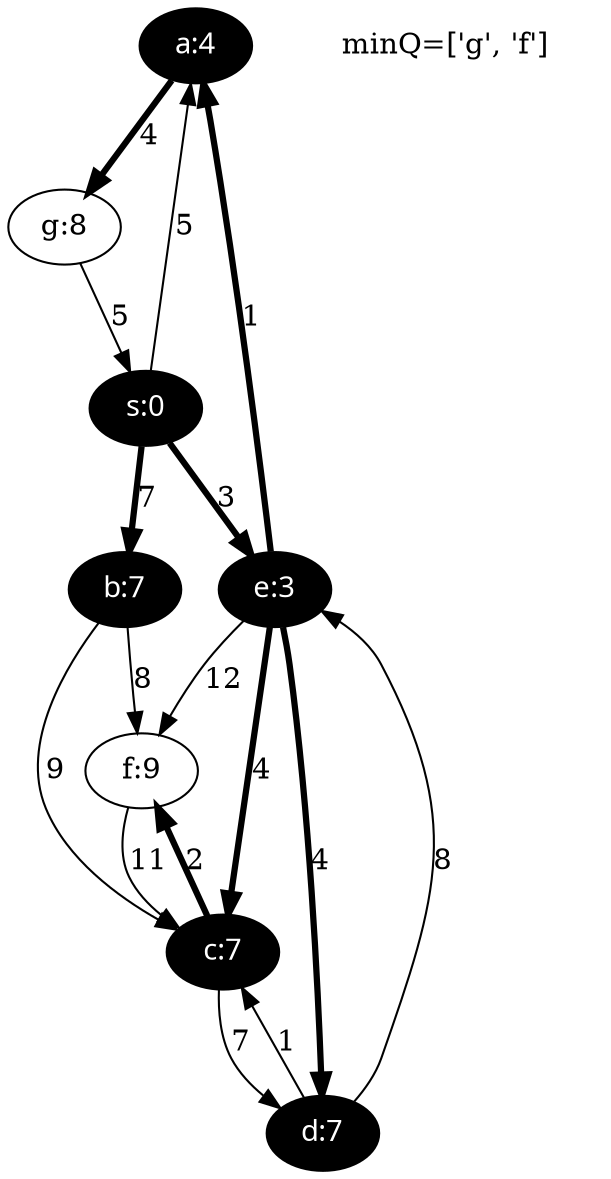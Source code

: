 Digraph {
a [ label="a:4" fontcolor=white style=filled fontname="time-bold" fillcolor=black ];
b [ label="b:7" fontcolor=white style=filled fontname="time-bold" fillcolor=black ];
c [ label="c:7" fontcolor=white style=filled fontname="time-bold" fillcolor=black ];
d [ label="d:7" fontcolor=white style=filled fontname="time-bold" fillcolor=black ];
e [ label="e:3" fontcolor=white style=filled fontname="time-bold" fillcolor=black ];
f [ label="f:9" ];
g [ label="g:8" ];
s [ label="s:0" fontcolor=white style=filled fontname="time-bold" fillcolor=black ];
a->g[label="4", penwidth=3];
b->c[label="9", penwidth=1];
b->f[label="8", penwidth=1];
c->d[label="7", penwidth=1];
c->f[label="2", penwidth=3];
d->e[label="8", penwidth=1];
d->c[label="1", penwidth=1];
e->a[label="1", penwidth=3];
e->c[label="4", penwidth=3];
e->d[label="4", penwidth=3];
e->f[label="12", penwidth=1];
f->c[label="11", penwidth=1];
g->s[label="5", penwidth=1];
s->a[label="5", penwidth=1];
s->b[label="7", penwidth=3];
s->e[label="3", penwidth=3];
legend[label="minQ=['g', 'f']", color=white];
}